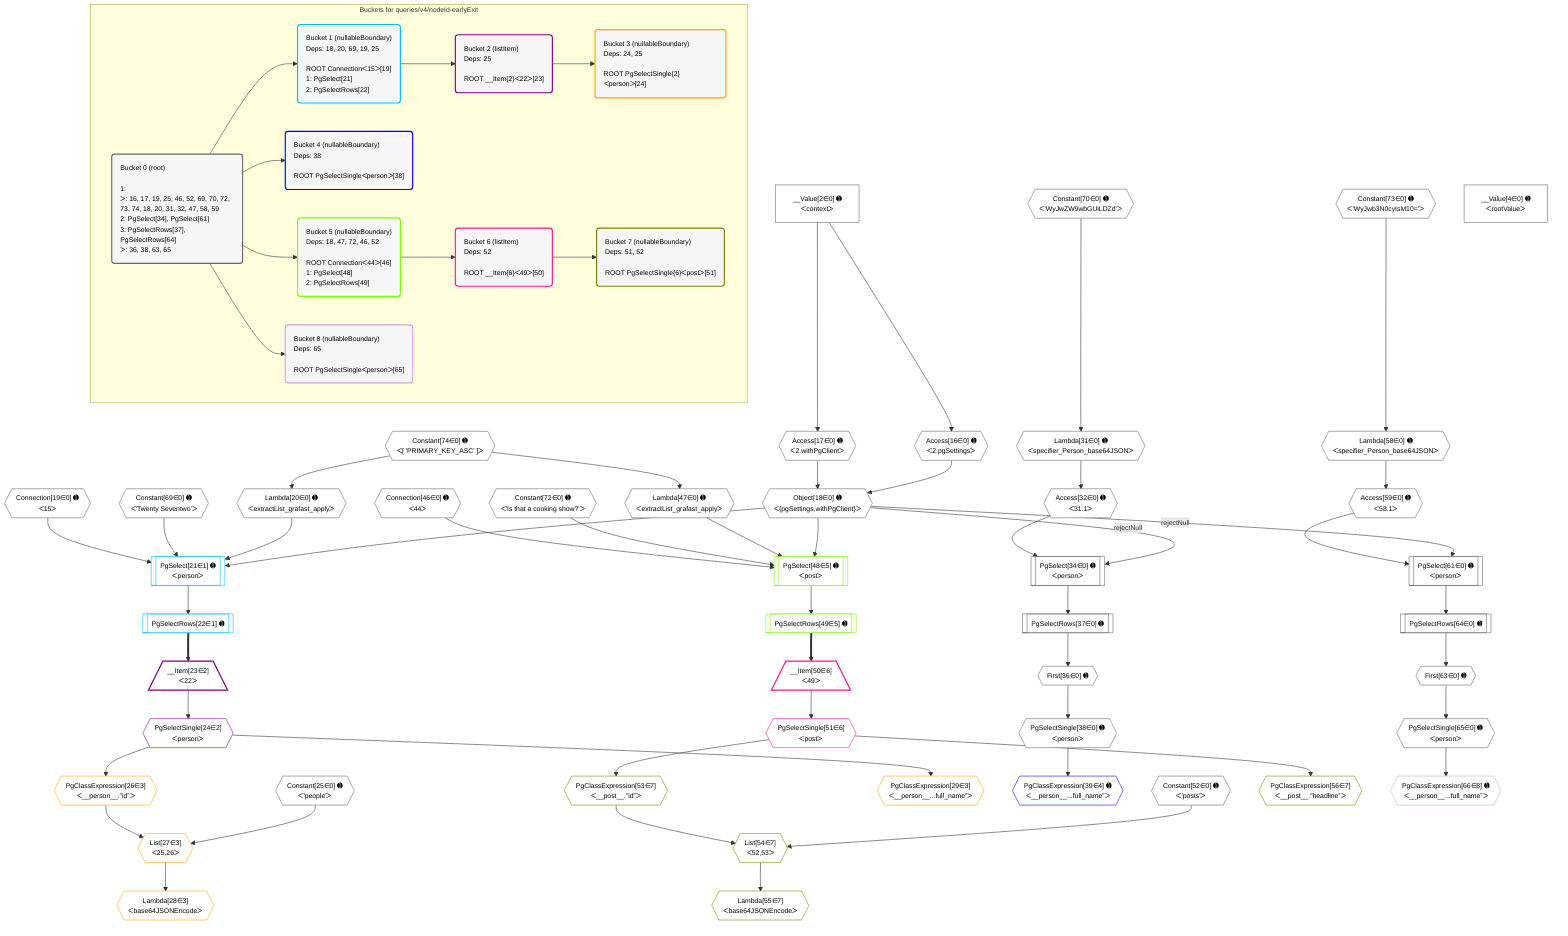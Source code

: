 %%{init: {'themeVariables': { 'fontSize': '12px'}}}%%
graph TD
    classDef path fill:#eee,stroke:#000,color:#000
    classDef plan fill:#fff,stroke-width:1px,color:#000
    classDef itemplan fill:#fff,stroke-width:2px,color:#000
    classDef unbatchedplan fill:#dff,stroke-width:1px,color:#000
    classDef sideeffectplan fill:#fcc,stroke-width:2px,color:#000
    classDef bucket fill:#f6f6f6,color:#000,stroke-width:2px,text-align:left


    %% plan dependencies
    Object18{{"Object[18∈0] ➊<br />ᐸ{pgSettings,withPgClient}ᐳ"}}:::plan
    Access16{{"Access[16∈0] ➊<br />ᐸ2.pgSettingsᐳ"}}:::plan
    Access17{{"Access[17∈0] ➊<br />ᐸ2.withPgClientᐳ"}}:::plan
    Access16 & Access17 --> Object18
    PgSelect34[["PgSelect[34∈0] ➊<br />ᐸpersonᐳ"]]:::plan
    Access32{{"Access[32∈0] ➊<br />ᐸ31.1ᐳ"}}:::plan
    Object18 -->|rejectNull| PgSelect34
    Access32 --> PgSelect34
    PgSelect61[["PgSelect[61∈0] ➊<br />ᐸpersonᐳ"]]:::plan
    Access59{{"Access[59∈0] ➊<br />ᐸ58.1ᐳ"}}:::plan
    Object18 -->|rejectNull| PgSelect61
    Access59 --> PgSelect61
    __Value2["__Value[2∈0] ➊<br />ᐸcontextᐳ"]:::plan
    __Value2 --> Access16
    __Value2 --> Access17
    Lambda20{{"Lambda[20∈0] ➊<br />ᐸextractList_grafast_applyᐳ"}}:::plan
    Constant74{{"Constant[74∈0] ➊<br />ᐸ[ 'PRIMARY_KEY_ASC' ]ᐳ"}}:::plan
    Constant74 --> Lambda20
    Lambda31{{"Lambda[31∈0] ➊<br />ᐸspecifier_Person_base64JSONᐳ"}}:::plan
    Constant70{{"Constant[70∈0] ➊<br />ᐸ'WyJwZW9wbGUiLDZd'ᐳ"}}:::plan
    Constant70 --> Lambda31
    Lambda31 --> Access32
    First36{{"First[36∈0] ➊"}}:::plan
    PgSelectRows37[["PgSelectRows[37∈0] ➊"]]:::plan
    PgSelectRows37 --> First36
    PgSelect34 --> PgSelectRows37
    PgSelectSingle38{{"PgSelectSingle[38∈0] ➊<br />ᐸpersonᐳ"}}:::plan
    First36 --> PgSelectSingle38
    Lambda47{{"Lambda[47∈0] ➊<br />ᐸextractList_grafast_applyᐳ"}}:::plan
    Constant74 --> Lambda47
    Lambda58{{"Lambda[58∈0] ➊<br />ᐸspecifier_Person_base64JSONᐳ"}}:::plan
    Constant73{{"Constant[73∈0] ➊<br />ᐸ'WyJwb3N0cyIsM10='ᐳ"}}:::plan
    Constant73 --> Lambda58
    Lambda58 --> Access59
    First63{{"First[63∈0] ➊"}}:::plan
    PgSelectRows64[["PgSelectRows[64∈0] ➊"]]:::plan
    PgSelectRows64 --> First63
    PgSelect61 --> PgSelectRows64
    PgSelectSingle65{{"PgSelectSingle[65∈0] ➊<br />ᐸpersonᐳ"}}:::plan
    First63 --> PgSelectSingle65
    __Value4["__Value[4∈0] ➊<br />ᐸrootValueᐳ"]:::plan
    Connection19{{"Connection[19∈0] ➊<br />ᐸ15ᐳ"}}:::plan
    Constant25{{"Constant[25∈0] ➊<br />ᐸ'people'ᐳ"}}:::plan
    Connection46{{"Connection[46∈0] ➊<br />ᐸ44ᐳ"}}:::plan
    Constant52{{"Constant[52∈0] ➊<br />ᐸ'posts'ᐳ"}}:::plan
    Constant69{{"Constant[69∈0] ➊<br />ᐸ'Twenty Seventwo'ᐳ"}}:::plan
    Constant72{{"Constant[72∈0] ➊<br />ᐸ'Is that a cooking show?'ᐳ"}}:::plan
    PgSelect21[["PgSelect[21∈1] ➊<br />ᐸpersonᐳ"]]:::plan
    Object18 & Lambda20 & Constant69 & Connection19 --> PgSelect21
    PgSelectRows22[["PgSelectRows[22∈1] ➊"]]:::plan
    PgSelect21 --> PgSelectRows22
    __Item23[/"__Item[23∈2]<br />ᐸ22ᐳ"\]:::itemplan
    PgSelectRows22 ==> __Item23
    PgSelectSingle24{{"PgSelectSingle[24∈2]<br />ᐸpersonᐳ"}}:::plan
    __Item23 --> PgSelectSingle24
    List27{{"List[27∈3]<br />ᐸ25,26ᐳ"}}:::plan
    PgClassExpression26{{"PgClassExpression[26∈3]<br />ᐸ__person__.”id”ᐳ"}}:::plan
    Constant25 & PgClassExpression26 --> List27
    PgSelectSingle24 --> PgClassExpression26
    Lambda28{{"Lambda[28∈3]<br />ᐸbase64JSONEncodeᐳ"}}:::plan
    List27 --> Lambda28
    PgClassExpression29{{"PgClassExpression[29∈3]<br />ᐸ__person__...full_name”ᐳ"}}:::plan
    PgSelectSingle24 --> PgClassExpression29
    PgClassExpression39{{"PgClassExpression[39∈4] ➊<br />ᐸ__person__...full_name”ᐳ"}}:::plan
    PgSelectSingle38 --> PgClassExpression39
    PgSelect48[["PgSelect[48∈5] ➊<br />ᐸpostᐳ"]]:::plan
    Object18 & Lambda47 & Constant72 & Connection46 --> PgSelect48
    PgSelectRows49[["PgSelectRows[49∈5] ➊"]]:::plan
    PgSelect48 --> PgSelectRows49
    __Item50[/"__Item[50∈6]<br />ᐸ49ᐳ"\]:::itemplan
    PgSelectRows49 ==> __Item50
    PgSelectSingle51{{"PgSelectSingle[51∈6]<br />ᐸpostᐳ"}}:::plan
    __Item50 --> PgSelectSingle51
    List54{{"List[54∈7]<br />ᐸ52,53ᐳ"}}:::plan
    PgClassExpression53{{"PgClassExpression[53∈7]<br />ᐸ__post__.”id”ᐳ"}}:::plan
    Constant52 & PgClassExpression53 --> List54
    PgSelectSingle51 --> PgClassExpression53
    Lambda55{{"Lambda[55∈7]<br />ᐸbase64JSONEncodeᐳ"}}:::plan
    List54 --> Lambda55
    PgClassExpression56{{"PgClassExpression[56∈7]<br />ᐸ__post__.”headline”ᐳ"}}:::plan
    PgSelectSingle51 --> PgClassExpression56
    PgClassExpression66{{"PgClassExpression[66∈8] ➊<br />ᐸ__person__...full_name”ᐳ"}}:::plan
    PgSelectSingle65 --> PgClassExpression66

    %% define steps

    subgraph "Buckets for queries/v4/nodeId-earlyExit"
    Bucket0("Bucket 0 (root)<br /><br />1: <br />ᐳ: 16, 17, 19, 25, 46, 52, 69, 70, 72, 73, 74, 18, 20, 31, 32, 47, 58, 59<br />2: PgSelect[34], PgSelect[61]<br />3: PgSelectRows[37], PgSelectRows[64]<br />ᐳ: 36, 38, 63, 65"):::bucket
    classDef bucket0 stroke:#696969
    class Bucket0,__Value2,__Value4,Access16,Access17,Object18,Connection19,Lambda20,Constant25,Lambda31,Access32,PgSelect34,First36,PgSelectRows37,PgSelectSingle38,Connection46,Lambda47,Constant52,Lambda58,Access59,PgSelect61,First63,PgSelectRows64,PgSelectSingle65,Constant69,Constant70,Constant72,Constant73,Constant74 bucket0
    Bucket1("Bucket 1 (nullableBoundary)<br />Deps: 18, 20, 69, 19, 25<br /><br />ROOT Connectionᐸ15ᐳ[19]<br />1: PgSelect[21]<br />2: PgSelectRows[22]"):::bucket
    classDef bucket1 stroke:#00bfff
    class Bucket1,PgSelect21,PgSelectRows22 bucket1
    Bucket2("Bucket 2 (listItem)<br />Deps: 25<br /><br />ROOT __Item{2}ᐸ22ᐳ[23]"):::bucket
    classDef bucket2 stroke:#7f007f
    class Bucket2,__Item23,PgSelectSingle24 bucket2
    Bucket3("Bucket 3 (nullableBoundary)<br />Deps: 24, 25<br /><br />ROOT PgSelectSingle{2}ᐸpersonᐳ[24]"):::bucket
    classDef bucket3 stroke:#ffa500
    class Bucket3,PgClassExpression26,List27,Lambda28,PgClassExpression29 bucket3
    Bucket4("Bucket 4 (nullableBoundary)<br />Deps: 38<br /><br />ROOT PgSelectSingleᐸpersonᐳ[38]"):::bucket
    classDef bucket4 stroke:#0000ff
    class Bucket4,PgClassExpression39 bucket4
    Bucket5("Bucket 5 (nullableBoundary)<br />Deps: 18, 47, 72, 46, 52<br /><br />ROOT Connectionᐸ44ᐳ[46]<br />1: PgSelect[48]<br />2: PgSelectRows[49]"):::bucket
    classDef bucket5 stroke:#7fff00
    class Bucket5,PgSelect48,PgSelectRows49 bucket5
    Bucket6("Bucket 6 (listItem)<br />Deps: 52<br /><br />ROOT __Item{6}ᐸ49ᐳ[50]"):::bucket
    classDef bucket6 stroke:#ff1493
    class Bucket6,__Item50,PgSelectSingle51 bucket6
    Bucket7("Bucket 7 (nullableBoundary)<br />Deps: 51, 52<br /><br />ROOT PgSelectSingle{6}ᐸpostᐳ[51]"):::bucket
    classDef bucket7 stroke:#808000
    class Bucket7,PgClassExpression53,List54,Lambda55,PgClassExpression56 bucket7
    Bucket8("Bucket 8 (nullableBoundary)<br />Deps: 65<br /><br />ROOT PgSelectSingleᐸpersonᐳ[65]"):::bucket
    classDef bucket8 stroke:#dda0dd
    class Bucket8,PgClassExpression66 bucket8
    Bucket0 --> Bucket1 & Bucket4 & Bucket5 & Bucket8
    Bucket1 --> Bucket2
    Bucket2 --> Bucket3
    Bucket5 --> Bucket6
    Bucket6 --> Bucket7
    end